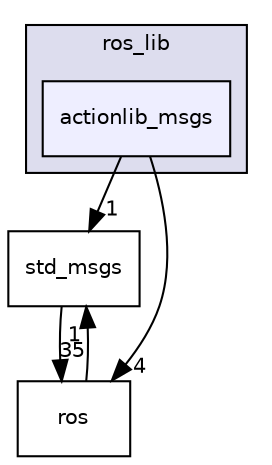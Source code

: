 digraph "actionlib_msgs" {
  compound=true
  node [ fontsize="10", fontname="Helvetica"];
  edge [ labelfontsize="10", labelfontname="Helvetica"];
  subgraph clusterdir_90717b3c677f611b706863d5c86b90c7 {
    graph [ bgcolor="#ddddee", pencolor="black", label="ros_lib" fontname="Helvetica", fontsize="10", URL="dir_90717b3c677f611b706863d5c86b90c7.html"]
  dir_493bd94b65b6e76f2f80698607c08c55 [shape=box, label="actionlib_msgs", style="filled", fillcolor="#eeeeff", pencolor="black", URL="dir_493bd94b65b6e76f2f80698607c08c55.html"];
  }
  dir_f2816c854eb78437876b58f76ed52aaa [shape=box label="std_msgs" URL="dir_f2816c854eb78437876b58f76ed52aaa.html"];
  dir_74fd674bff593b67d15dde07bcd4f8f8 [shape=box label="ros" URL="dir_74fd674bff593b67d15dde07bcd4f8f8.html"];
  dir_f2816c854eb78437876b58f76ed52aaa->dir_74fd674bff593b67d15dde07bcd4f8f8 [headlabel="35", labeldistance=1.5 headhref="dir_000012_000025.html"];
  dir_493bd94b65b6e76f2f80698607c08c55->dir_f2816c854eb78437876b58f76ed52aaa [headlabel="1", labeldistance=1.5 headhref="dir_000034_000012.html"];
  dir_493bd94b65b6e76f2f80698607c08c55->dir_74fd674bff593b67d15dde07bcd4f8f8 [headlabel="4", labeldistance=1.5 headhref="dir_000034_000025.html"];
  dir_74fd674bff593b67d15dde07bcd4f8f8->dir_f2816c854eb78437876b58f76ed52aaa [headlabel="1", labeldistance=1.5 headhref="dir_000025_000012.html"];
}
